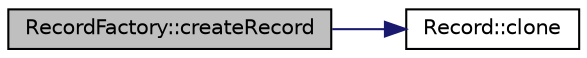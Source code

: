 digraph "RecordFactory::createRecord"
{
  edge [fontname="Helvetica",fontsize="10",labelfontname="Helvetica",labelfontsize="10"];
  node [fontname="Helvetica",fontsize="10",shape=record];
  rankdir="LR";
  Node1 [label="RecordFactory::createRecord",height=0.2,width=0.4,color="black", fillcolor="grey75", style="filled", fontcolor="black"];
  Node1 -> Node2 [color="midnightblue",fontsize="10",style="solid",fontname="Helvetica"];
  Node2 [label="Record::clone",height=0.2,width=0.4,color="black", fillcolor="white", style="filled",URL="$classRecord.html#a78dec14d71a48508de135ee06fe48373"];
}

